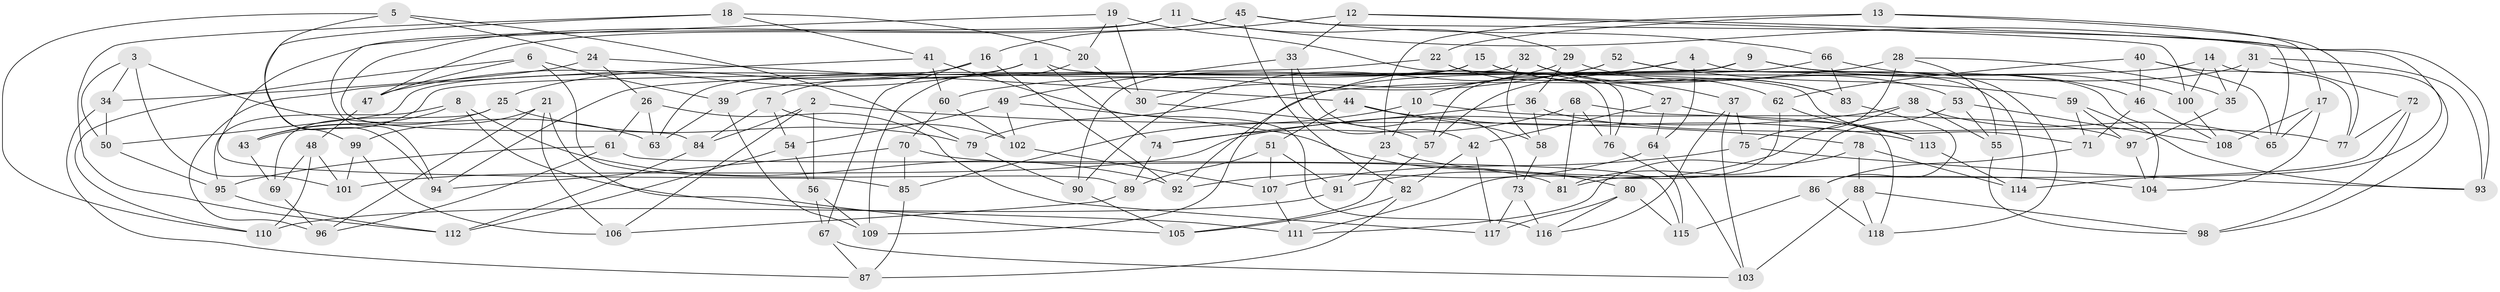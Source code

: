 // coarse degree distribution, {4: 0.08108108108108109, 9: 0.16216216216216217, 7: 0.32432432432432434, 6: 0.16216216216216217, 8: 0.1891891891891892, 5: 0.05405405405405406, 10: 0.02702702702702703}
// Generated by graph-tools (version 1.1) at 2025/38/03/04/25 23:38:11]
// undirected, 118 vertices, 236 edges
graph export_dot {
  node [color=gray90,style=filled];
  1;
  2;
  3;
  4;
  5;
  6;
  7;
  8;
  9;
  10;
  11;
  12;
  13;
  14;
  15;
  16;
  17;
  18;
  19;
  20;
  21;
  22;
  23;
  24;
  25;
  26;
  27;
  28;
  29;
  30;
  31;
  32;
  33;
  34;
  35;
  36;
  37;
  38;
  39;
  40;
  41;
  42;
  43;
  44;
  45;
  46;
  47;
  48;
  49;
  50;
  51;
  52;
  53;
  54;
  55;
  56;
  57;
  58;
  59;
  60;
  61;
  62;
  63;
  64;
  65;
  66;
  67;
  68;
  69;
  70;
  71;
  72;
  73;
  74;
  75;
  76;
  77;
  78;
  79;
  80;
  81;
  82;
  83;
  84;
  85;
  86;
  87;
  88;
  89;
  90;
  91;
  92;
  93;
  94;
  95;
  96;
  97;
  98;
  99;
  100;
  101;
  102;
  103;
  104;
  105;
  106;
  107;
  108;
  109;
  110;
  111;
  112;
  113;
  114;
  115;
  116;
  117;
  118;
  1 -- 47;
  1 -- 71;
  1 -- 74;
  1 -- 7;
  2 -- 78;
  2 -- 84;
  2 -- 56;
  2 -- 106;
  3 -- 34;
  3 -- 50;
  3 -- 63;
  3 -- 101;
  4 -- 64;
  4 -- 10;
  4 -- 118;
  4 -- 109;
  5 -- 24;
  5 -- 94;
  5 -- 79;
  5 -- 110;
  6 -- 89;
  6 -- 39;
  6 -- 110;
  6 -- 47;
  7 -- 54;
  7 -- 84;
  7 -- 102;
  8 -- 92;
  8 -- 95;
  8 -- 43;
  8 -- 111;
  9 -- 43;
  9 -- 46;
  9 -- 104;
  9 -- 57;
  10 -- 85;
  10 -- 23;
  10 -- 97;
  11 -- 29;
  11 -- 84;
  11 -- 93;
  11 -- 85;
  12 -- 33;
  12 -- 114;
  12 -- 16;
  12 -- 100;
  13 -- 22;
  13 -- 77;
  13 -- 23;
  13 -- 17;
  14 -- 39;
  14 -- 35;
  14 -- 98;
  14 -- 100;
  15 -- 83;
  15 -- 90;
  15 -- 62;
  15 -- 50;
  16 -- 25;
  16 -- 67;
  16 -- 92;
  17 -- 108;
  17 -- 104;
  17 -- 65;
  18 -- 41;
  18 -- 99;
  18 -- 20;
  18 -- 112;
  19 -- 76;
  19 -- 30;
  19 -- 20;
  19 -- 94;
  20 -- 30;
  20 -- 109;
  21 -- 99;
  21 -- 106;
  21 -- 105;
  21 -- 96;
  22 -- 76;
  22 -- 27;
  22 -- 94;
  23 -- 91;
  23 -- 104;
  24 -- 44;
  24 -- 26;
  24 -- 34;
  25 -- 69;
  25 -- 43;
  25 -- 79;
  26 -- 63;
  26 -- 61;
  26 -- 117;
  27 -- 113;
  27 -- 64;
  27 -- 42;
  28 -- 75;
  28 -- 35;
  28 -- 79;
  28 -- 55;
  29 -- 53;
  29 -- 30;
  29 -- 36;
  30 -- 57;
  31 -- 93;
  31 -- 72;
  31 -- 35;
  31 -- 57;
  32 -- 83;
  32 -- 58;
  32 -- 63;
  32 -- 37;
  33 -- 73;
  33 -- 42;
  33 -- 49;
  34 -- 50;
  34 -- 87;
  35 -- 97;
  36 -- 77;
  36 -- 58;
  36 -- 74;
  37 -- 75;
  37 -- 103;
  37 -- 116;
  38 -- 55;
  38 -- 101;
  38 -- 91;
  38 -- 65;
  39 -- 63;
  39 -- 109;
  40 -- 65;
  40 -- 62;
  40 -- 77;
  40 -- 46;
  41 -- 116;
  41 -- 60;
  41 -- 96;
  42 -- 82;
  42 -- 117;
  43 -- 69;
  44 -- 58;
  44 -- 51;
  44 -- 113;
  45 -- 82;
  45 -- 66;
  45 -- 47;
  45 -- 65;
  46 -- 71;
  46 -- 108;
  47 -- 48;
  48 -- 110;
  48 -- 101;
  48 -- 69;
  49 -- 80;
  49 -- 54;
  49 -- 102;
  50 -- 95;
  51 -- 89;
  51 -- 107;
  51 -- 91;
  52 -- 60;
  52 -- 59;
  52 -- 114;
  52 -- 90;
  53 -- 81;
  53 -- 108;
  53 -- 55;
  54 -- 56;
  54 -- 112;
  55 -- 98;
  56 -- 109;
  56 -- 67;
  57 -- 105;
  58 -- 73;
  59 -- 97;
  59 -- 71;
  59 -- 93;
  60 -- 70;
  60 -- 102;
  61 -- 96;
  61 -- 95;
  61 -- 115;
  62 -- 111;
  62 -- 113;
  64 -- 92;
  64 -- 103;
  66 -- 92;
  66 -- 83;
  66 -- 100;
  67 -- 87;
  67 -- 103;
  68 -- 118;
  68 -- 76;
  68 -- 74;
  68 -- 81;
  69 -- 96;
  70 -- 81;
  70 -- 94;
  70 -- 85;
  71 -- 86;
  72 -- 98;
  72 -- 77;
  72 -- 81;
  73 -- 117;
  73 -- 116;
  74 -- 89;
  75 -- 93;
  75 -- 107;
  76 -- 115;
  78 -- 88;
  78 -- 111;
  78 -- 114;
  79 -- 90;
  80 -- 117;
  80 -- 115;
  80 -- 116;
  82 -- 105;
  82 -- 87;
  83 -- 86;
  84 -- 112;
  85 -- 87;
  86 -- 115;
  86 -- 118;
  88 -- 98;
  88 -- 118;
  88 -- 103;
  89 -- 106;
  90 -- 105;
  91 -- 110;
  95 -- 112;
  97 -- 104;
  99 -- 106;
  99 -- 101;
  100 -- 108;
  102 -- 107;
  107 -- 111;
  113 -- 114;
}
